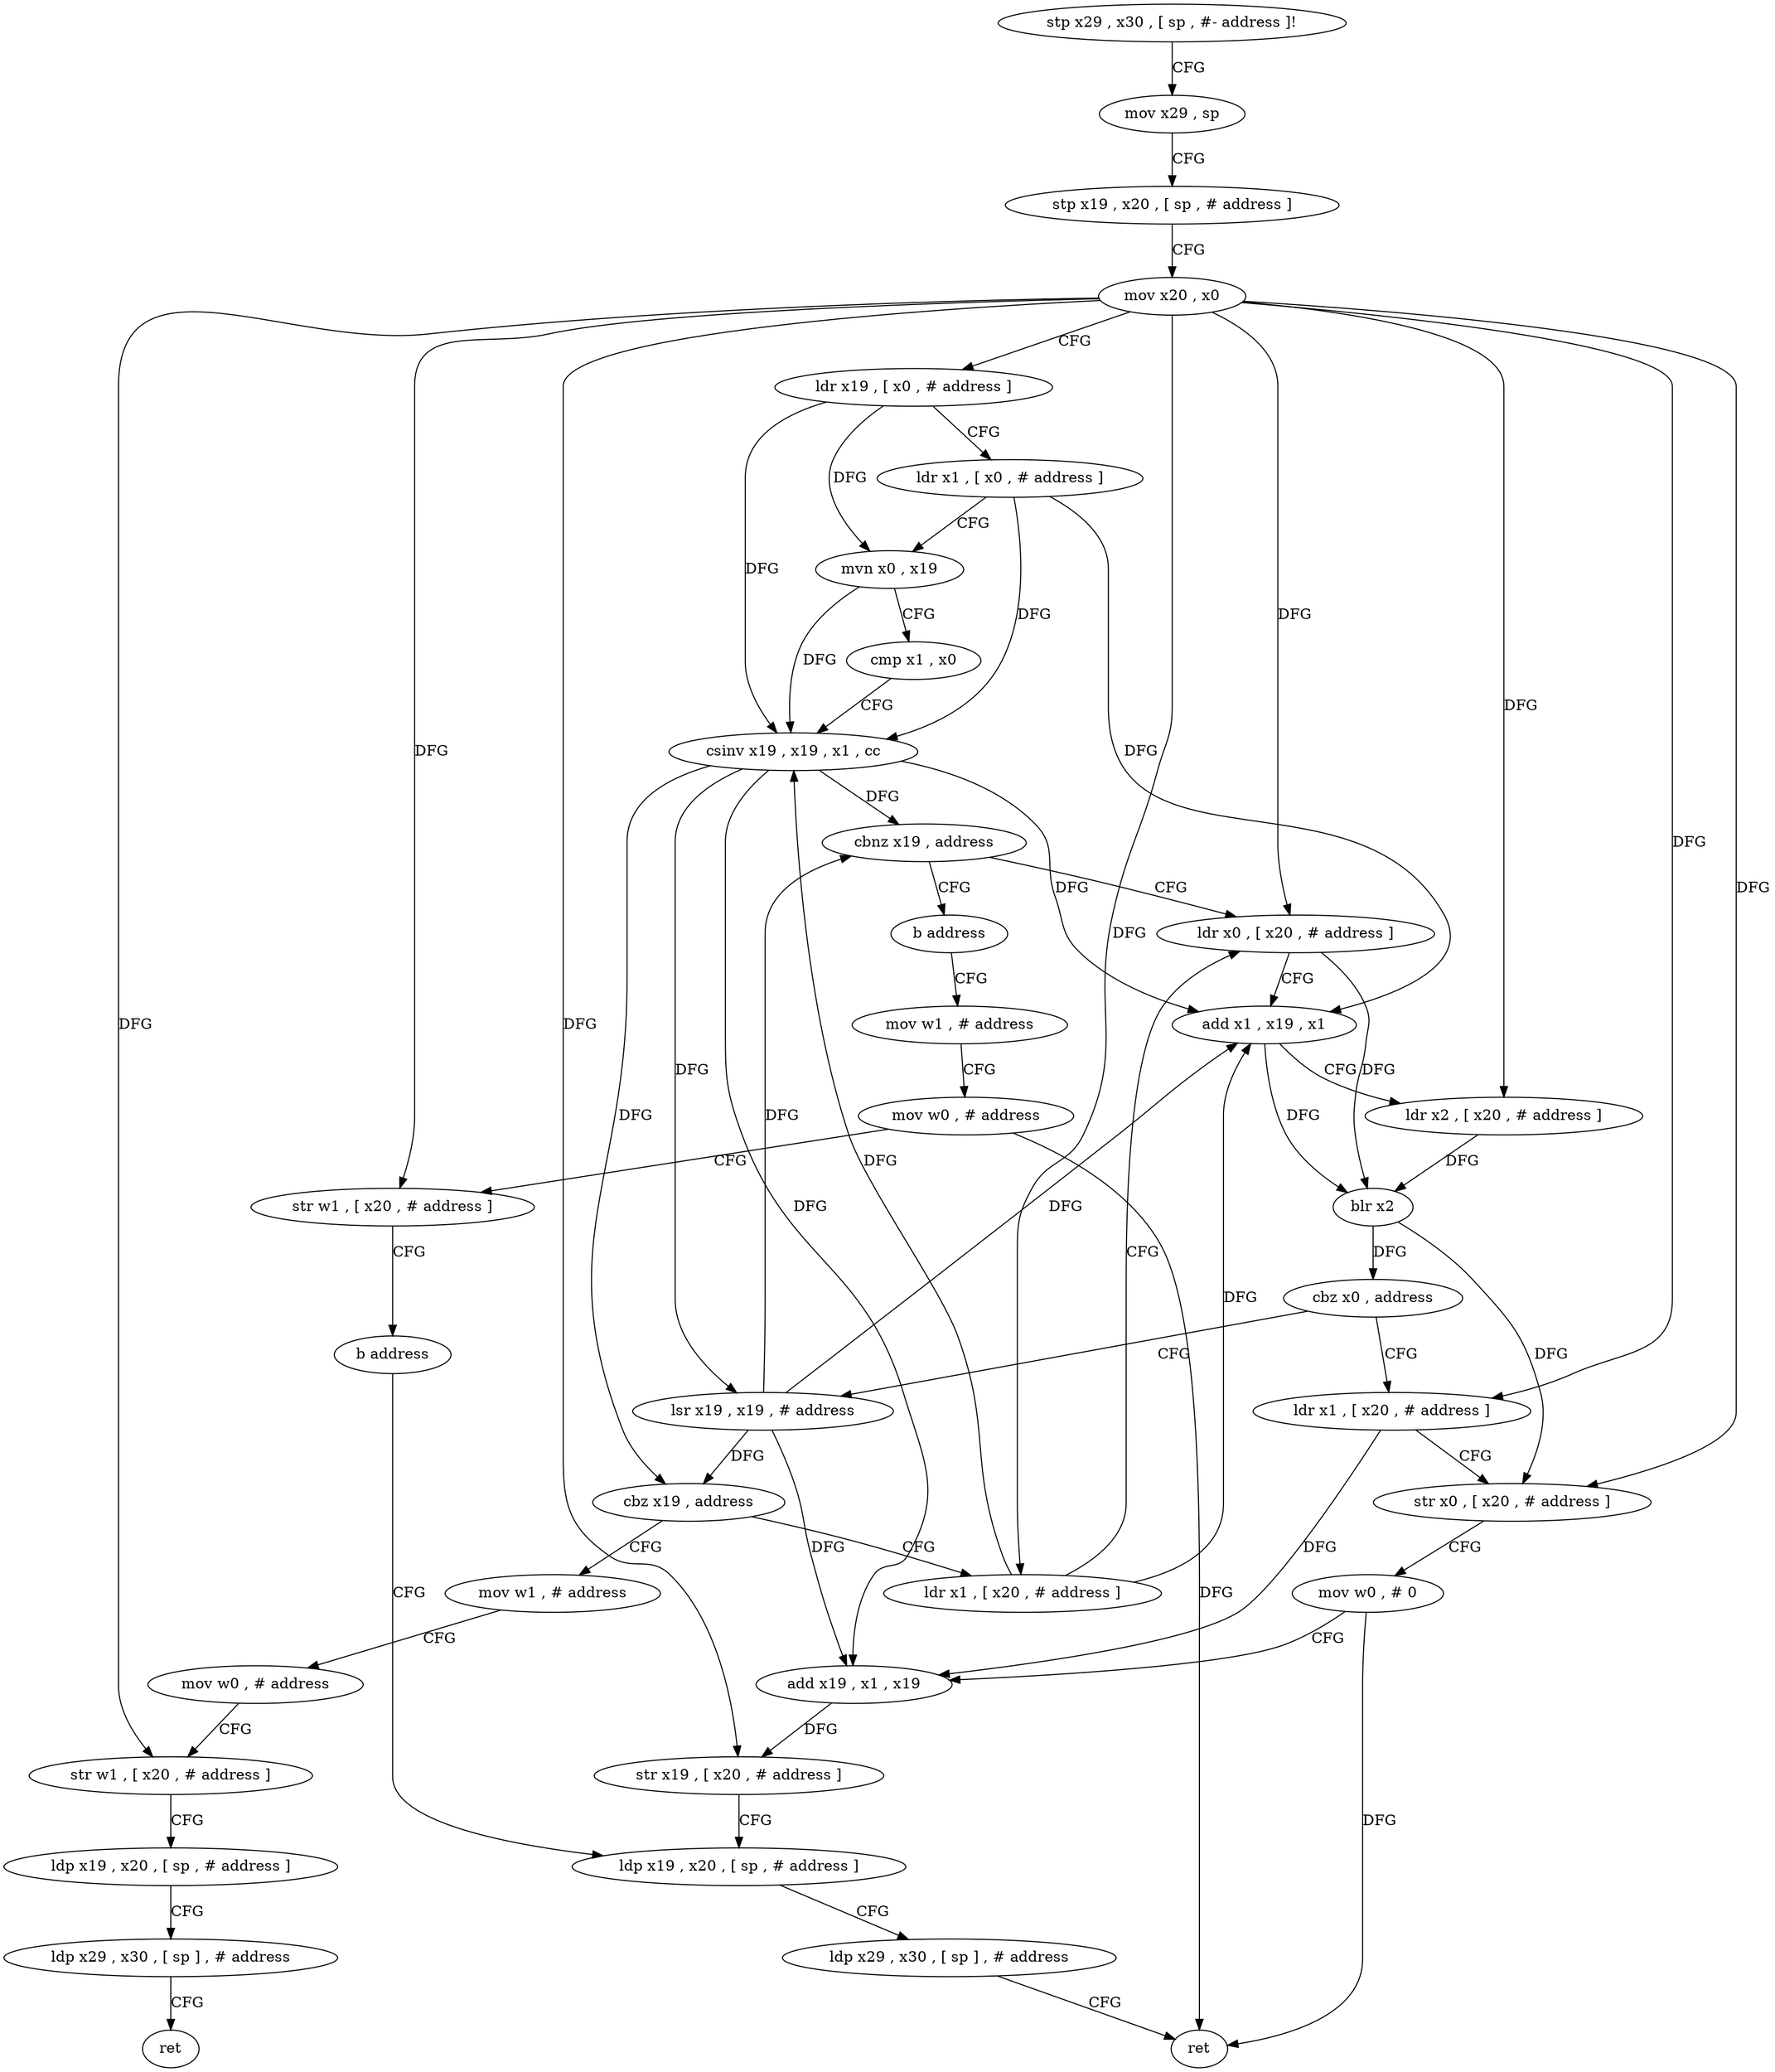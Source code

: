 digraph "func" {
"4288680" [label = "stp x29 , x30 , [ sp , #- address ]!" ]
"4288684" [label = "mov x29 , sp" ]
"4288688" [label = "stp x19 , x20 , [ sp , # address ]" ]
"4288692" [label = "mov x20 , x0" ]
"4288696" [label = "ldr x19 , [ x0 , # address ]" ]
"4288700" [label = "ldr x1 , [ x0 , # address ]" ]
"4288704" [label = "mvn x0 , x19" ]
"4288708" [label = "cmp x1 , x0" ]
"4288712" [label = "csinv x19 , x19 , x1 , cc" ]
"4288716" [label = "cbnz x19 , address" ]
"4288740" [label = "ldr x0 , [ x20 , # address ]" ]
"4288720" [label = "b address" ]
"4288744" [label = "add x1 , x19 , x1" ]
"4288748" [label = "ldr x2 , [ x20 , # address ]" ]
"4288752" [label = "blr x2" ]
"4288756" [label = "cbz x0 , address" ]
"4288728" [label = "lsr x19 , x19 , # address" ]
"4288760" [label = "ldr x1 , [ x20 , # address ]" ]
"4288816" [label = "mov w1 , # address" ]
"4288732" [label = "cbz x19 , address" ]
"4288792" [label = "mov w1 , # address" ]
"4288736" [label = "ldr x1 , [ x20 , # address ]" ]
"4288764" [label = "str x0 , [ x20 , # address ]" ]
"4288768" [label = "mov w0 , # 0" ]
"4288772" [label = "add x19 , x1 , x19" ]
"4288776" [label = "str x19 , [ x20 , # address ]" ]
"4288780" [label = "ldp x19 , x20 , [ sp , # address ]" ]
"4288820" [label = "mov w0 , # address" ]
"4288824" [label = "str w1 , [ x20 , # address ]" ]
"4288828" [label = "b address" ]
"4288796" [label = "mov w0 , # address" ]
"4288800" [label = "str w1 , [ x20 , # address ]" ]
"4288804" [label = "ldp x19 , x20 , [ sp , # address ]" ]
"4288808" [label = "ldp x29 , x30 , [ sp ] , # address" ]
"4288812" [label = "ret" ]
"4288784" [label = "ldp x29 , x30 , [ sp ] , # address" ]
"4288788" [label = "ret" ]
"4288680" -> "4288684" [ label = "CFG" ]
"4288684" -> "4288688" [ label = "CFG" ]
"4288688" -> "4288692" [ label = "CFG" ]
"4288692" -> "4288696" [ label = "CFG" ]
"4288692" -> "4288740" [ label = "DFG" ]
"4288692" -> "4288748" [ label = "DFG" ]
"4288692" -> "4288760" [ label = "DFG" ]
"4288692" -> "4288764" [ label = "DFG" ]
"4288692" -> "4288776" [ label = "DFG" ]
"4288692" -> "4288824" [ label = "DFG" ]
"4288692" -> "4288800" [ label = "DFG" ]
"4288692" -> "4288736" [ label = "DFG" ]
"4288696" -> "4288700" [ label = "CFG" ]
"4288696" -> "4288704" [ label = "DFG" ]
"4288696" -> "4288712" [ label = "DFG" ]
"4288700" -> "4288704" [ label = "CFG" ]
"4288700" -> "4288712" [ label = "DFG" ]
"4288700" -> "4288744" [ label = "DFG" ]
"4288704" -> "4288708" [ label = "CFG" ]
"4288704" -> "4288712" [ label = "DFG" ]
"4288708" -> "4288712" [ label = "CFG" ]
"4288712" -> "4288716" [ label = "DFG" ]
"4288712" -> "4288744" [ label = "DFG" ]
"4288712" -> "4288728" [ label = "DFG" ]
"4288712" -> "4288732" [ label = "DFG" ]
"4288712" -> "4288772" [ label = "DFG" ]
"4288716" -> "4288740" [ label = "CFG" ]
"4288716" -> "4288720" [ label = "CFG" ]
"4288740" -> "4288744" [ label = "CFG" ]
"4288740" -> "4288752" [ label = "DFG" ]
"4288720" -> "4288816" [ label = "CFG" ]
"4288744" -> "4288748" [ label = "CFG" ]
"4288744" -> "4288752" [ label = "DFG" ]
"4288748" -> "4288752" [ label = "DFG" ]
"4288752" -> "4288756" [ label = "DFG" ]
"4288752" -> "4288764" [ label = "DFG" ]
"4288756" -> "4288728" [ label = "CFG" ]
"4288756" -> "4288760" [ label = "CFG" ]
"4288728" -> "4288732" [ label = "DFG" ]
"4288728" -> "4288716" [ label = "DFG" ]
"4288728" -> "4288744" [ label = "DFG" ]
"4288728" -> "4288772" [ label = "DFG" ]
"4288760" -> "4288764" [ label = "CFG" ]
"4288760" -> "4288772" [ label = "DFG" ]
"4288816" -> "4288820" [ label = "CFG" ]
"4288732" -> "4288792" [ label = "CFG" ]
"4288732" -> "4288736" [ label = "CFG" ]
"4288792" -> "4288796" [ label = "CFG" ]
"4288736" -> "4288740" [ label = "CFG" ]
"4288736" -> "4288712" [ label = "DFG" ]
"4288736" -> "4288744" [ label = "DFG" ]
"4288764" -> "4288768" [ label = "CFG" ]
"4288768" -> "4288772" [ label = "CFG" ]
"4288768" -> "4288788" [ label = "DFG" ]
"4288772" -> "4288776" [ label = "DFG" ]
"4288776" -> "4288780" [ label = "CFG" ]
"4288780" -> "4288784" [ label = "CFG" ]
"4288820" -> "4288824" [ label = "CFG" ]
"4288820" -> "4288788" [ label = "DFG" ]
"4288824" -> "4288828" [ label = "CFG" ]
"4288828" -> "4288780" [ label = "CFG" ]
"4288796" -> "4288800" [ label = "CFG" ]
"4288800" -> "4288804" [ label = "CFG" ]
"4288804" -> "4288808" [ label = "CFG" ]
"4288808" -> "4288812" [ label = "CFG" ]
"4288784" -> "4288788" [ label = "CFG" ]
}
